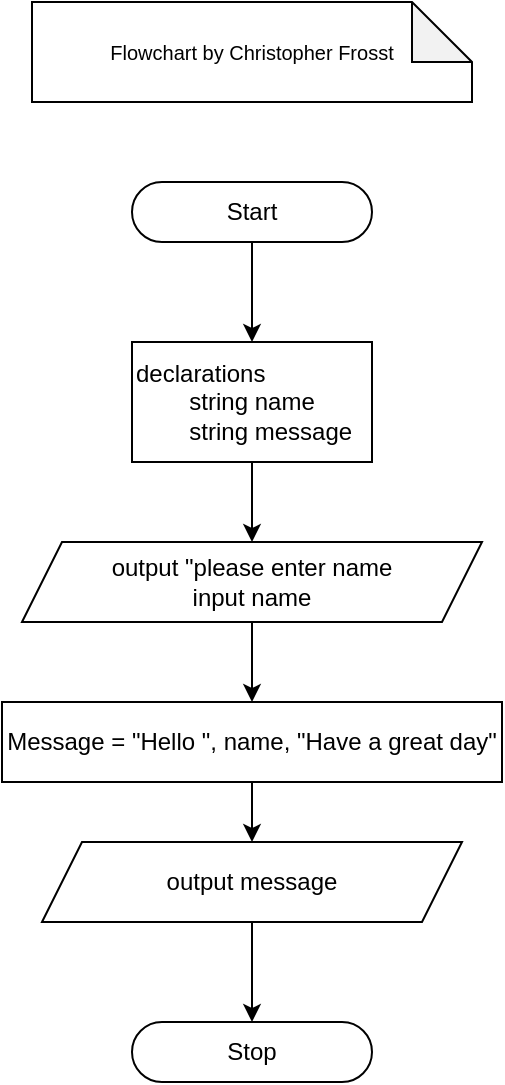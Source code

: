 <mxfile version="22.1.21" type="device">
  <diagram id="C5RBs43oDa-KdzZeNtuy" name="Page-1">
    <mxGraphModel dx="338" dy="709" grid="1" gridSize="10" guides="1" tooltips="1" connect="1" arrows="1" fold="1" page="1" pageScale="1" pageWidth="827" pageHeight="1169" math="0" shadow="0">
      <root>
        <mxCell id="WIyWlLk6GJQsqaUBKTNV-0" />
        <mxCell id="WIyWlLk6GJQsqaUBKTNV-1" parent="WIyWlLk6GJQsqaUBKTNV-0" />
        <mxCell id="QrcYGivW15xD1d1PLKNP-1" value="Start" style="rounded=1;whiteSpace=wrap;html=1;arcSize=50;" parent="WIyWlLk6GJQsqaUBKTNV-1" vertex="1">
          <mxGeometry x="185" y="100" width="120" height="30" as="geometry" />
        </mxCell>
        <mxCell id="QrcYGivW15xD1d1PLKNP-2" value="" style="endArrow=classic;html=1;rounded=0;exitX=0.5;exitY=1;exitDx=0;exitDy=0;entryX=0.5;entryY=0;entryDx=0;entryDy=0;" parent="WIyWlLk6GJQsqaUBKTNV-1" source="QrcYGivW15xD1d1PLKNP-1" edge="1" target="zEYWHuDQQv8BVPCOr1G1-1">
          <mxGeometry width="50" height="50" relative="1" as="geometry">
            <mxPoint x="170" y="390" as="sourcePoint" />
            <mxPoint x="220" y="170" as="targetPoint" />
          </mxGeometry>
        </mxCell>
        <mxCell id="QrcYGivW15xD1d1PLKNP-3" value="output &quot;please enter name&lt;br&gt;input name" style="shape=parallelogram;perimeter=parallelogramPerimeter;whiteSpace=wrap;html=1;fixedSize=1;" parent="WIyWlLk6GJQsqaUBKTNV-1" vertex="1">
          <mxGeometry x="130" y="280" width="230" height="40" as="geometry" />
        </mxCell>
        <mxCell id="QrcYGivW15xD1d1PLKNP-10" value="&lt;font style=&quot;font-size: 10px;&quot;&gt;Flowchart by Christopher Frosst&lt;/font&gt;" style="shape=note;whiteSpace=wrap;html=1;backgroundOutline=1;darkOpacity=0.05;" parent="WIyWlLk6GJQsqaUBKTNV-1" vertex="1">
          <mxGeometry x="135" y="10" width="220" height="50" as="geometry" />
        </mxCell>
        <mxCell id="fxMmrOP9ptgiwy1pTMtk-0" value="Stop" style="rounded=1;whiteSpace=wrap;html=1;arcSize=50;" parent="WIyWlLk6GJQsqaUBKTNV-1" vertex="1">
          <mxGeometry x="185" y="520" width="120" height="30" as="geometry" />
        </mxCell>
        <mxCell id="zEYWHuDQQv8BVPCOr1G1-1" value="declarations&lt;br&gt;&lt;span style=&quot;white-space: pre;&quot;&gt;&#x9;&lt;/span&gt;string name&lt;br&gt;&lt;span style=&quot;white-space: pre;&quot;&gt;&#x9;&lt;/span&gt;string message" style="rounded=0;whiteSpace=wrap;html=1;align=left;" vertex="1" parent="WIyWlLk6GJQsqaUBKTNV-1">
          <mxGeometry x="185" y="180" width="120" height="60" as="geometry" />
        </mxCell>
        <mxCell id="zEYWHuDQQv8BVPCOr1G1-3" value="" style="endArrow=classic;html=1;rounded=0;exitX=0.5;exitY=1;exitDx=0;exitDy=0;entryX=0.5;entryY=0;entryDx=0;entryDy=0;" edge="1" parent="WIyWlLk6GJQsqaUBKTNV-1" source="zEYWHuDQQv8BVPCOr1G1-1" target="QrcYGivW15xD1d1PLKNP-3">
          <mxGeometry width="50" height="50" relative="1" as="geometry">
            <mxPoint x="290" y="390" as="sourcePoint" />
            <mxPoint x="340" y="340" as="targetPoint" />
          </mxGeometry>
        </mxCell>
        <mxCell id="zEYWHuDQQv8BVPCOr1G1-4" value="Message = &quot;Hello &quot;, name, &quot;Have a great day&quot;" style="rounded=0;whiteSpace=wrap;html=1;" vertex="1" parent="WIyWlLk6GJQsqaUBKTNV-1">
          <mxGeometry x="120" y="360" width="250" height="40" as="geometry" />
        </mxCell>
        <mxCell id="zEYWHuDQQv8BVPCOr1G1-5" value="" style="endArrow=classic;html=1;rounded=0;exitX=0.5;exitY=1;exitDx=0;exitDy=0;entryX=0.5;entryY=0;entryDx=0;entryDy=0;" edge="1" parent="WIyWlLk6GJQsqaUBKTNV-1" source="QrcYGivW15xD1d1PLKNP-3" target="zEYWHuDQQv8BVPCOr1G1-4">
          <mxGeometry width="50" height="50" relative="1" as="geometry">
            <mxPoint x="200" y="390" as="sourcePoint" />
            <mxPoint x="250" y="340" as="targetPoint" />
          </mxGeometry>
        </mxCell>
        <mxCell id="zEYWHuDQQv8BVPCOr1G1-6" value="output message" style="shape=parallelogram;perimeter=parallelogramPerimeter;whiteSpace=wrap;html=1;fixedSize=1;" vertex="1" parent="WIyWlLk6GJQsqaUBKTNV-1">
          <mxGeometry x="140" y="430" width="210" height="40" as="geometry" />
        </mxCell>
        <mxCell id="zEYWHuDQQv8BVPCOr1G1-7" value="" style="endArrow=classic;html=1;rounded=0;exitX=0.5;exitY=1;exitDx=0;exitDy=0;entryX=0.5;entryY=0;entryDx=0;entryDy=0;" edge="1" parent="WIyWlLk6GJQsqaUBKTNV-1" source="zEYWHuDQQv8BVPCOr1G1-4" target="zEYWHuDQQv8BVPCOr1G1-6">
          <mxGeometry width="50" height="50" relative="1" as="geometry">
            <mxPoint x="250" y="410" as="sourcePoint" />
            <mxPoint x="250" y="340" as="targetPoint" />
          </mxGeometry>
        </mxCell>
        <mxCell id="zEYWHuDQQv8BVPCOr1G1-8" value="" style="endArrow=classic;html=1;rounded=0;exitX=0.5;exitY=1;exitDx=0;exitDy=0;entryX=0.5;entryY=0;entryDx=0;entryDy=0;" edge="1" parent="WIyWlLk6GJQsqaUBKTNV-1" source="zEYWHuDQQv8BVPCOr1G1-6" target="fxMmrOP9ptgiwy1pTMtk-0">
          <mxGeometry width="50" height="50" relative="1" as="geometry">
            <mxPoint x="200" y="390" as="sourcePoint" />
            <mxPoint x="250" y="340" as="targetPoint" />
          </mxGeometry>
        </mxCell>
      </root>
    </mxGraphModel>
  </diagram>
</mxfile>
